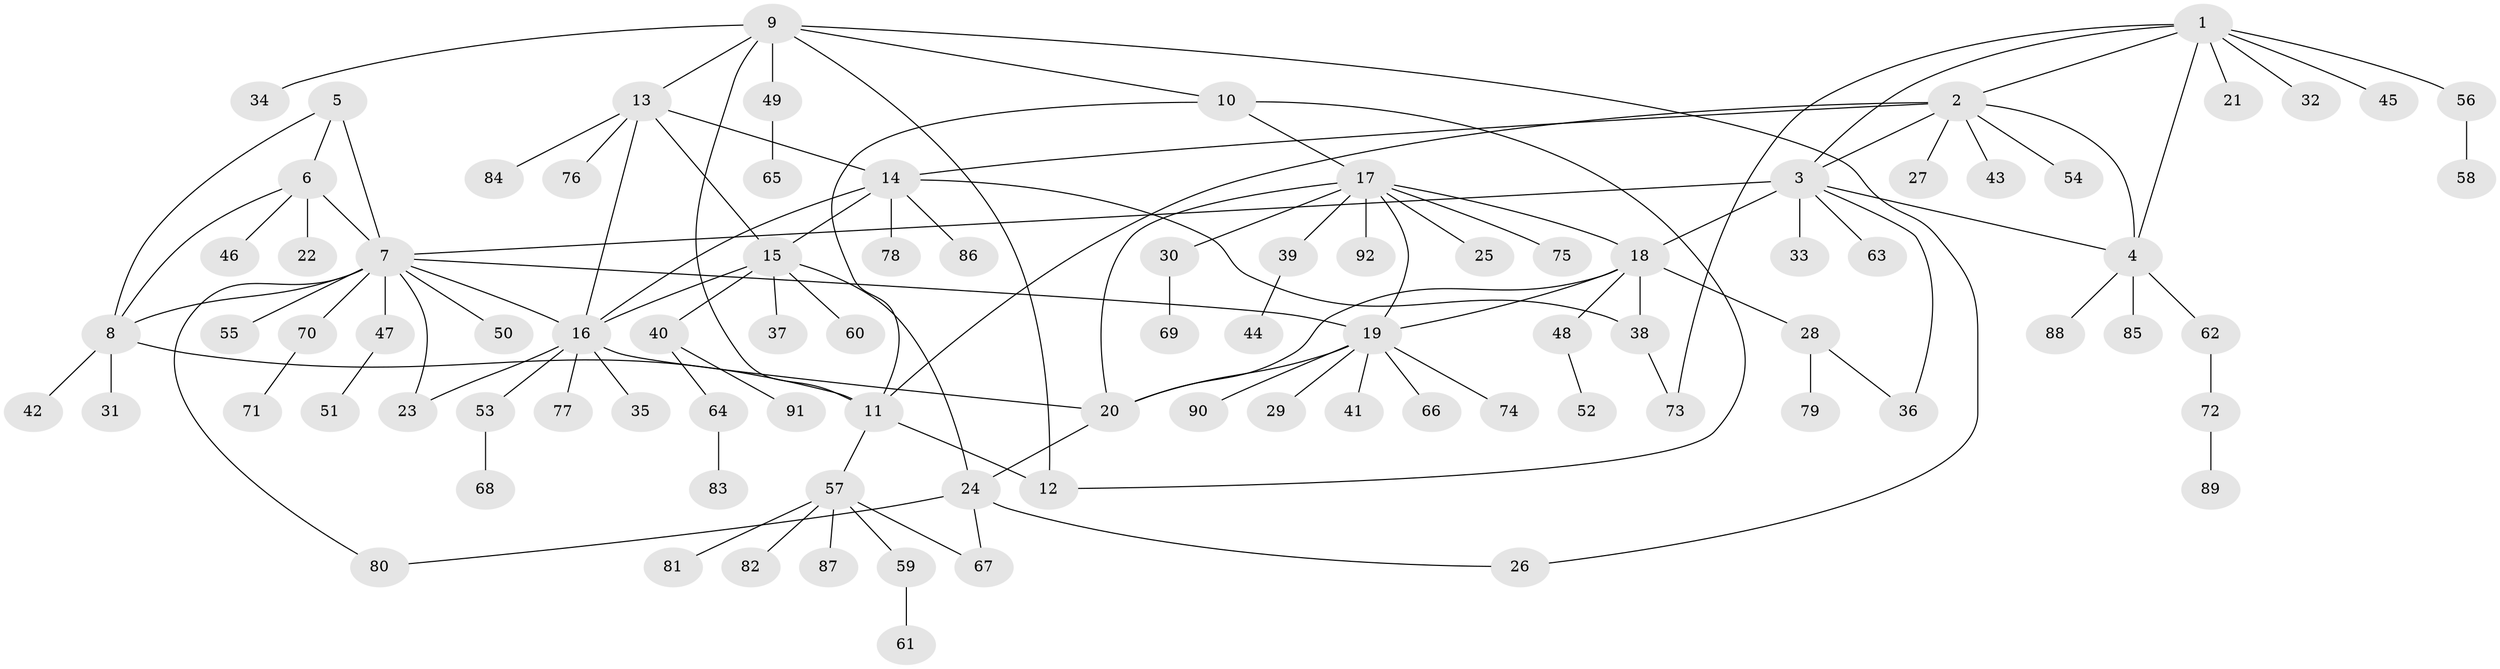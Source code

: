 // coarse degree distribution, {10: 0.03076923076923077, 6: 0.07692307692307693, 3: 0.06153846153846154, 4: 0.015384615384615385, 8: 0.046153846153846156, 2: 0.09230769230769231, 5: 0.03076923076923077, 7: 0.03076923076923077, 1: 0.6153846153846154}
// Generated by graph-tools (version 1.1) at 2025/52/02/27/25 19:52:18]
// undirected, 92 vertices, 120 edges
graph export_dot {
graph [start="1"]
  node [color=gray90,style=filled];
  1;
  2;
  3;
  4;
  5;
  6;
  7;
  8;
  9;
  10;
  11;
  12;
  13;
  14;
  15;
  16;
  17;
  18;
  19;
  20;
  21;
  22;
  23;
  24;
  25;
  26;
  27;
  28;
  29;
  30;
  31;
  32;
  33;
  34;
  35;
  36;
  37;
  38;
  39;
  40;
  41;
  42;
  43;
  44;
  45;
  46;
  47;
  48;
  49;
  50;
  51;
  52;
  53;
  54;
  55;
  56;
  57;
  58;
  59;
  60;
  61;
  62;
  63;
  64;
  65;
  66;
  67;
  68;
  69;
  70;
  71;
  72;
  73;
  74;
  75;
  76;
  77;
  78;
  79;
  80;
  81;
  82;
  83;
  84;
  85;
  86;
  87;
  88;
  89;
  90;
  91;
  92;
  1 -- 2;
  1 -- 3;
  1 -- 4;
  1 -- 21;
  1 -- 32;
  1 -- 45;
  1 -- 56;
  1 -- 73;
  2 -- 3;
  2 -- 4;
  2 -- 11;
  2 -- 14;
  2 -- 27;
  2 -- 43;
  2 -- 54;
  3 -- 4;
  3 -- 7;
  3 -- 18;
  3 -- 33;
  3 -- 36;
  3 -- 63;
  4 -- 62;
  4 -- 85;
  4 -- 88;
  5 -- 6;
  5 -- 7;
  5 -- 8;
  6 -- 7;
  6 -- 8;
  6 -- 22;
  6 -- 46;
  7 -- 8;
  7 -- 16;
  7 -- 19;
  7 -- 23;
  7 -- 47;
  7 -- 50;
  7 -- 55;
  7 -- 70;
  7 -- 80;
  8 -- 11;
  8 -- 31;
  8 -- 42;
  9 -- 10;
  9 -- 11;
  9 -- 12;
  9 -- 13;
  9 -- 26;
  9 -- 34;
  9 -- 49;
  10 -- 11;
  10 -- 12;
  10 -- 17;
  11 -- 12;
  11 -- 57;
  13 -- 14;
  13 -- 15;
  13 -- 16;
  13 -- 76;
  13 -- 84;
  14 -- 15;
  14 -- 16;
  14 -- 38;
  14 -- 78;
  14 -- 86;
  15 -- 16;
  15 -- 24;
  15 -- 37;
  15 -- 40;
  15 -- 60;
  16 -- 20;
  16 -- 23;
  16 -- 35;
  16 -- 53;
  16 -- 77;
  17 -- 18;
  17 -- 19;
  17 -- 20;
  17 -- 25;
  17 -- 30;
  17 -- 39;
  17 -- 75;
  17 -- 92;
  18 -- 19;
  18 -- 20;
  18 -- 28;
  18 -- 38;
  18 -- 48;
  19 -- 20;
  19 -- 29;
  19 -- 41;
  19 -- 66;
  19 -- 74;
  19 -- 90;
  20 -- 24;
  24 -- 26;
  24 -- 67;
  24 -- 80;
  28 -- 36;
  28 -- 79;
  30 -- 69;
  38 -- 73;
  39 -- 44;
  40 -- 64;
  40 -- 91;
  47 -- 51;
  48 -- 52;
  49 -- 65;
  53 -- 68;
  56 -- 58;
  57 -- 59;
  57 -- 67;
  57 -- 81;
  57 -- 82;
  57 -- 87;
  59 -- 61;
  62 -- 72;
  64 -- 83;
  70 -- 71;
  72 -- 89;
}
